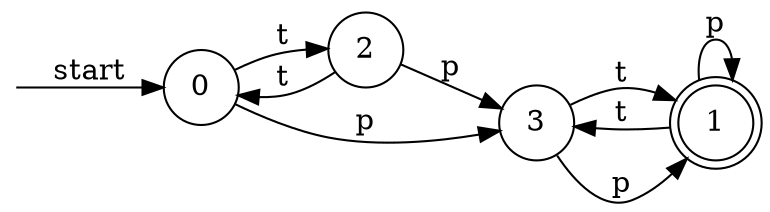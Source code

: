digraph dfa {
    rankdir = LR;
    node [shape = circle];
    __start [style = invis, shape = point];
    __start -> "0" [ label = "start" ];
    node [shape = doublecircle]; "1"
    node [shape = circle];
    "0" -> "2" [ label = "t" ];
    "0" -> "3" [ label = "p" ];
    "2" -> "0" [ label = "t" ];
    "2" -> "3" [ label = "p" ];
    "3" -> "1" [ label = "t" ];
    "3" -> "1" [ label = "p" ];
    "1" -> "3" [ label = "t" ];
    "1" -> "1" [ label = "p" ];
}
